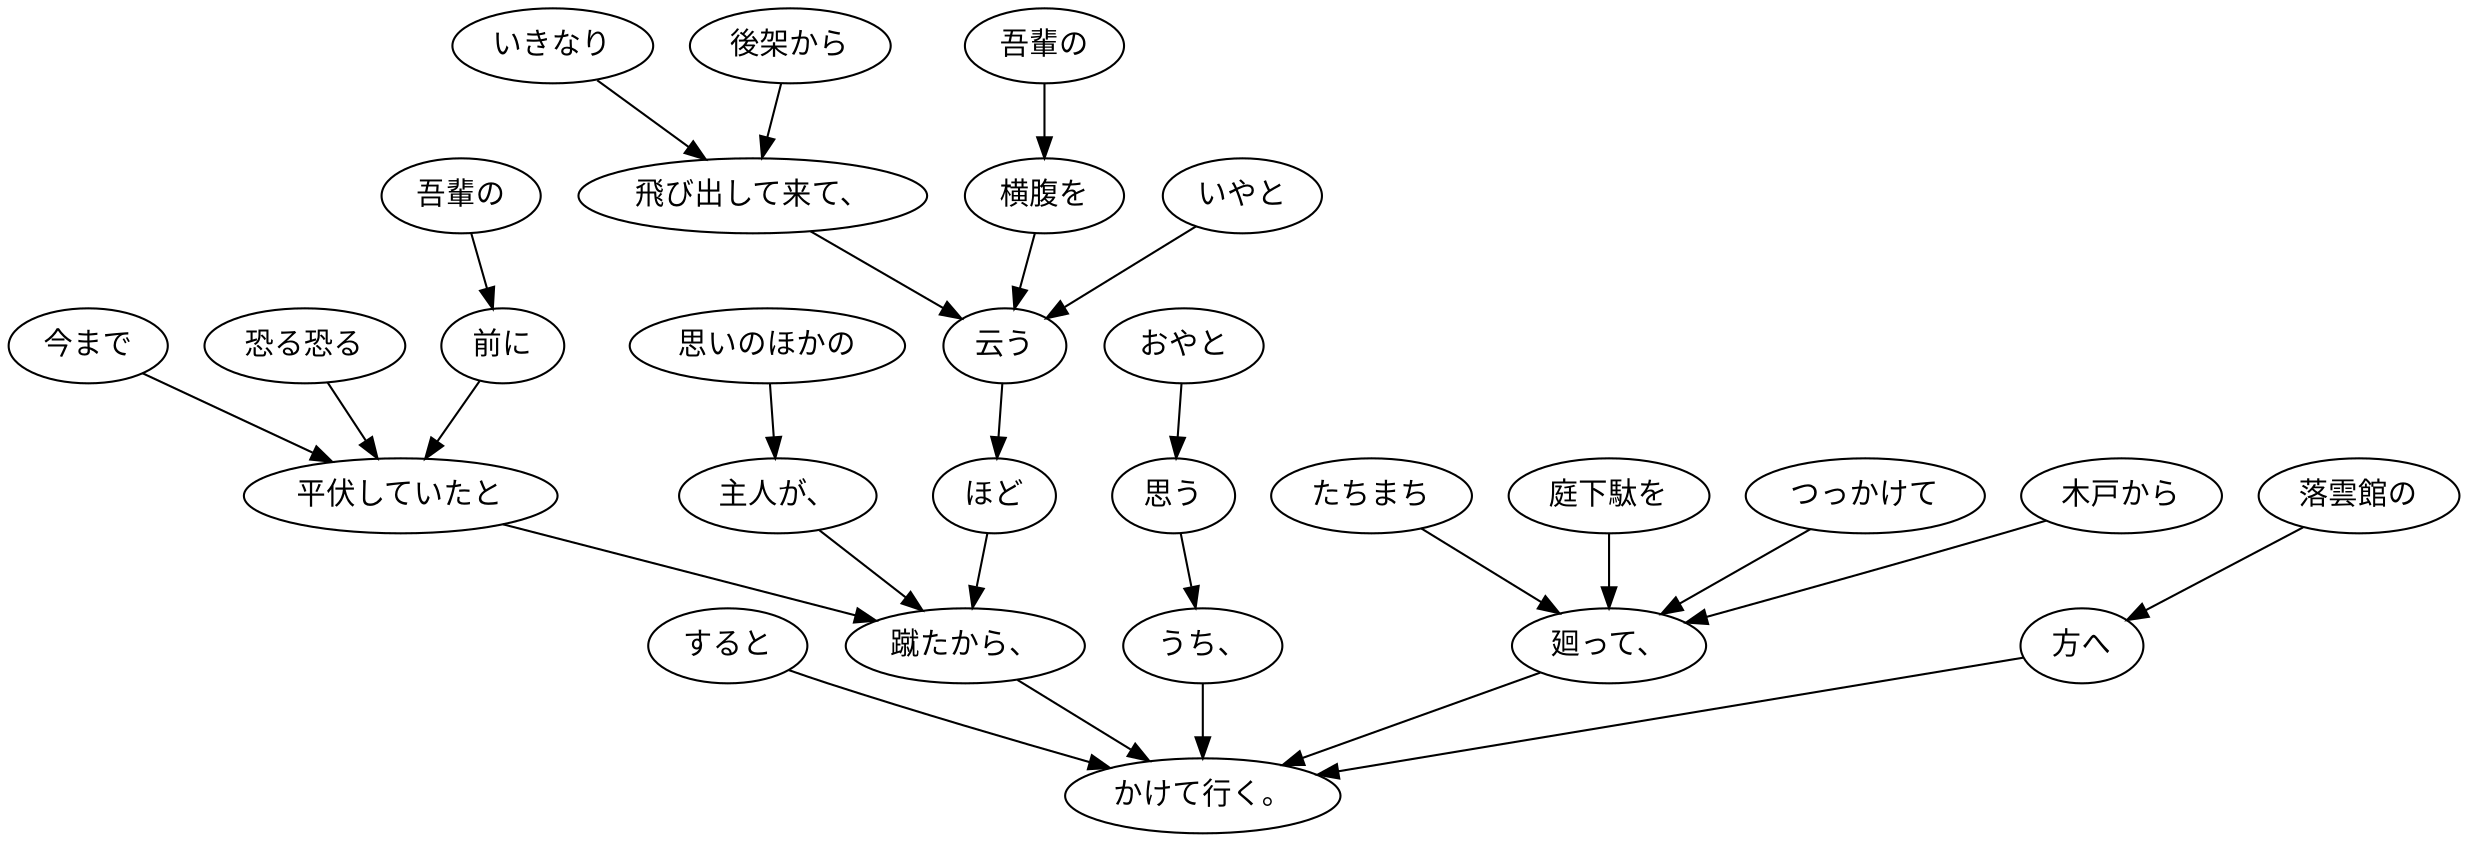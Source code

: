 digraph graph4965 {
	node0 [label="すると"];
	node1 [label="今まで"];
	node2 [label="恐る恐る"];
	node3 [label="吾輩の"];
	node4 [label="前に"];
	node5 [label="平伏していたと"];
	node6 [label="思いのほかの"];
	node7 [label="主人が、"];
	node8 [label="いきなり"];
	node9 [label="後架から"];
	node10 [label="飛び出して来て、"];
	node11 [label="吾輩の"];
	node12 [label="横腹を"];
	node13 [label="いやと"];
	node14 [label="云う"];
	node15 [label="ほど"];
	node16 [label="蹴たから、"];
	node17 [label="おやと"];
	node18 [label="思う"];
	node19 [label="うち、"];
	node20 [label="たちまち"];
	node21 [label="庭下駄を"];
	node22 [label="つっかけて"];
	node23 [label="木戸から"];
	node24 [label="廻って、"];
	node25 [label="落雲館の"];
	node26 [label="方へ"];
	node27 [label="かけて行く。"];
	node0 -> node27;
	node1 -> node5;
	node2 -> node5;
	node3 -> node4;
	node4 -> node5;
	node5 -> node16;
	node6 -> node7;
	node7 -> node16;
	node8 -> node10;
	node9 -> node10;
	node10 -> node14;
	node11 -> node12;
	node12 -> node14;
	node13 -> node14;
	node14 -> node15;
	node15 -> node16;
	node16 -> node27;
	node17 -> node18;
	node18 -> node19;
	node19 -> node27;
	node20 -> node24;
	node21 -> node24;
	node22 -> node24;
	node23 -> node24;
	node24 -> node27;
	node25 -> node26;
	node26 -> node27;
}
